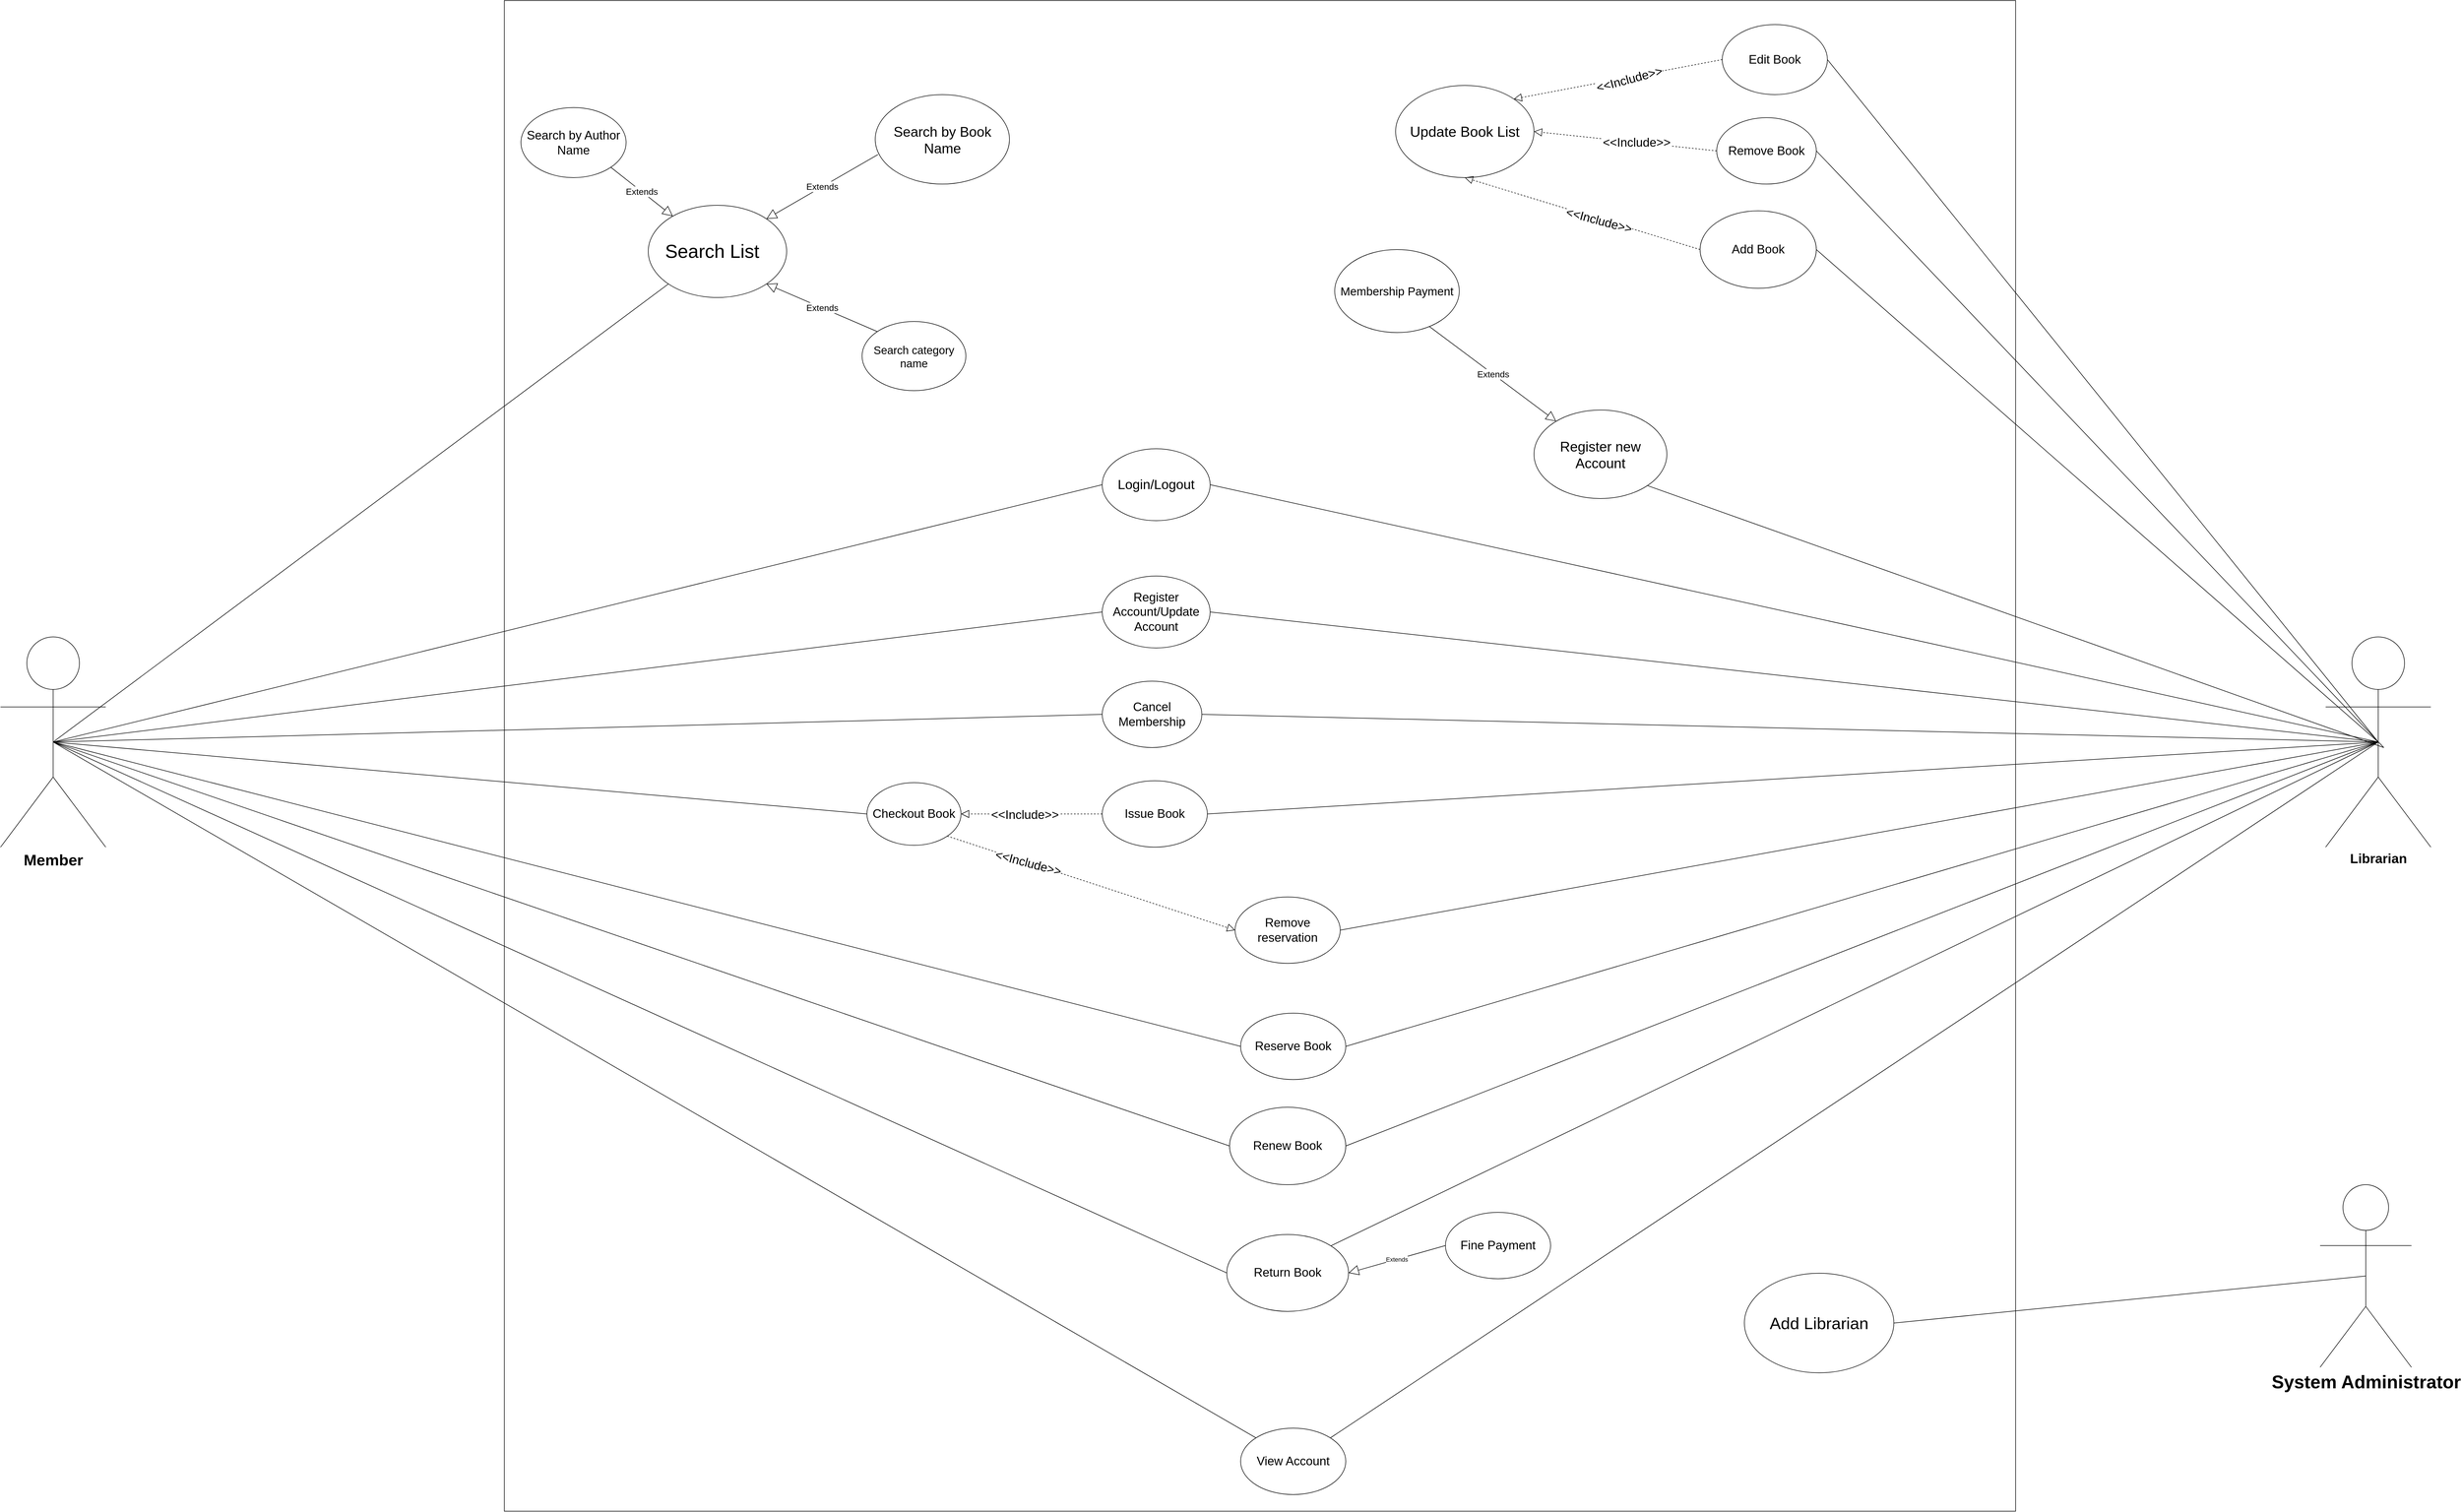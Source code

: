 <mxfile version="14.1.9" type="github">
  <diagram id="9WXSJ_tSiLGIk-T5xh0V" name="Page-2">
    <mxGraphModel dx="5190" dy="3540" grid="1" gridSize="10" guides="1" tooltips="1" connect="1" arrows="1" fold="1" page="1" pageScale="1" pageWidth="850" pageHeight="1100" math="0" shadow="0">
      <root>
        <mxCell id="XzGh2iktV6rj1c8_MEaI-0" />
        <mxCell id="XzGh2iktV6rj1c8_MEaI-1" parent="XzGh2iktV6rj1c8_MEaI-0" />
        <mxCell id="XzGh2iktV6rj1c8_MEaI-44" value="" style="whiteSpace=wrap;html=1;aspect=fixed;fontSize=20;labelBackgroundColor=#007FFF;" parent="XzGh2iktV6rj1c8_MEaI-1" vertex="1">
          <mxGeometry x="450" y="-810" width="2730" height="2730" as="geometry" />
        </mxCell>
        <mxCell id="XzGh2iktV6rj1c8_MEaI-3" value="Edit Book" style="ellipse;whiteSpace=wrap;html=1;fontSize=22;" parent="XzGh2iktV6rj1c8_MEaI-1" vertex="1">
          <mxGeometry x="2650" y="-766.67" width="190" height="126.67" as="geometry" />
        </mxCell>
        <mxCell id="XzGh2iktV6rj1c8_MEaI-4" value="Remove Book" style="ellipse;whiteSpace=wrap;html=1;fontSize=22;" parent="XzGh2iktV6rj1c8_MEaI-1" vertex="1">
          <mxGeometry x="2640" y="-598.33" width="180" height="120" as="geometry" />
        </mxCell>
        <mxCell id="XzGh2iktV6rj1c8_MEaI-5" value="Add Book" style="ellipse;whiteSpace=wrap;html=1;fontSize=22;" parent="XzGh2iktV6rj1c8_MEaI-1" vertex="1">
          <mxGeometry x="2610" y="-430" width="210" height="140" as="geometry" />
        </mxCell>
        <mxCell id="XzGh2iktV6rj1c8_MEaI-18" value="Update Book List" style="ellipse;whiteSpace=wrap;html=1;fontSize=26;" parent="XzGh2iktV6rj1c8_MEaI-1" vertex="1">
          <mxGeometry x="2060" y="-656.67" width="250" height="166.67" as="geometry" />
        </mxCell>
        <mxCell id="XzGh2iktV6rj1c8_MEaI-19" value="" style="endArrow=block;dashed=1;endFill=0;endSize=12;html=1;entryX=1;entryY=0;entryDx=0;entryDy=0;exitX=0;exitY=0.5;exitDx=0;exitDy=0;" parent="XzGh2iktV6rj1c8_MEaI-1" source="XzGh2iktV6rj1c8_MEaI-3" target="XzGh2iktV6rj1c8_MEaI-18" edge="1">
          <mxGeometry x="-460" y="-810" width="160" as="geometry">
            <mxPoint x="2444.68" y="-658" as="sourcePoint" />
            <mxPoint x="2310" y="-610" as="targetPoint" />
          </mxGeometry>
        </mxCell>
        <mxCell id="XzGh2iktV6rj1c8_MEaI-76" value="&amp;lt;&amp;lt;Include&amp;gt;&amp;gt;" style="edgeLabel;html=1;align=center;verticalAlign=middle;resizable=0;points=[];fontSize=22;rotation=-15;" parent="XzGh2iktV6rj1c8_MEaI-19" vertex="1" connectable="0">
          <mxGeometry x="-0.095" y="4" relative="1" as="geometry">
            <mxPoint x="1" as="offset" />
          </mxGeometry>
        </mxCell>
        <mxCell id="XzGh2iktV6rj1c8_MEaI-20" value="" style="endArrow=block;dashed=1;endFill=0;endSize=12;html=1;entryX=0.5;entryY=1;entryDx=0;entryDy=0;exitX=0;exitY=0.5;exitDx=0;exitDy=0;" parent="XzGh2iktV6rj1c8_MEaI-1" source="XzGh2iktV6rj1c8_MEaI-5" target="XzGh2iktV6rj1c8_MEaI-18" edge="1">
          <mxGeometry x="-460" y="-810" width="160" as="geometry">
            <mxPoint x="2440" y="-390" as="sourcePoint" />
            <mxPoint x="2175" y="-382" as="targetPoint" />
          </mxGeometry>
        </mxCell>
        <mxCell id="XzGh2iktV6rj1c8_MEaI-79" value="&amp;lt;&amp;lt;Include&amp;gt;&amp;gt;" style="edgeLabel;html=1;align=center;verticalAlign=middle;resizable=0;points=[];fontSize=22;rotation=15;" parent="XzGh2iktV6rj1c8_MEaI-20" vertex="1" connectable="0">
          <mxGeometry x="-0.14" y="4" relative="1" as="geometry">
            <mxPoint x="1" as="offset" />
          </mxGeometry>
        </mxCell>
        <mxCell id="XzGh2iktV6rj1c8_MEaI-21" value="" style="endArrow=block;dashed=1;endFill=0;endSize=12;html=1;entryX=1;entryY=0.5;entryDx=0;entryDy=0;exitX=0;exitY=0.5;exitDx=0;exitDy=0;" parent="XzGh2iktV6rj1c8_MEaI-1" source="XzGh2iktV6rj1c8_MEaI-4" target="XzGh2iktV6rj1c8_MEaI-18" edge="1">
          <mxGeometry x="-460" y="-810" width="160" as="geometry">
            <mxPoint x="2439.52" y="-530.51" as="sourcePoint" />
            <mxPoint x="2340" y="-530.83" as="targetPoint" />
          </mxGeometry>
        </mxCell>
        <mxCell id="XzGh2iktV6rj1c8_MEaI-78" value="&amp;lt;&amp;lt;Include&amp;gt;&amp;gt;" style="edgeLabel;html=1;align=center;verticalAlign=middle;resizable=0;points=[];fontSize=22;" parent="XzGh2iktV6rj1c8_MEaI-21" vertex="1" connectable="0">
          <mxGeometry x="-0.127" relative="1" as="geometry">
            <mxPoint x="-1" as="offset" />
          </mxGeometry>
        </mxCell>
        <mxCell id="XzGh2iktV6rj1c8_MEaI-22" value="&lt;font style=&quot;font-size: 22px;&quot;&gt;Search by Author Name&lt;/font&gt;" style="ellipse;whiteSpace=wrap;html=1;fontSize=22;" parent="XzGh2iktV6rj1c8_MEaI-1" vertex="1">
          <mxGeometry x="480" y="-616.67" width="190" height="126.67" as="geometry" />
        </mxCell>
        <mxCell id="XzGh2iktV6rj1c8_MEaI-23" value="" style="ellipse;whiteSpace=wrap;html=1;fontSize=15;" parent="XzGh2iktV6rj1c8_MEaI-1" vertex="1">
          <mxGeometry x="710" y="-440" width="250" height="166.67" as="geometry" />
        </mxCell>
        <mxCell id="XzGh2iktV6rj1c8_MEaI-24" value="&lt;font style=&quot;font-size: 25px;&quot;&gt;Search by Book Name&lt;/font&gt;" style="ellipse;whiteSpace=wrap;html=1;fontSize=25;" parent="XzGh2iktV6rj1c8_MEaI-1" vertex="1">
          <mxGeometry x="1120" y="-640" width="242.5" height="161.67" as="geometry" />
        </mxCell>
        <mxCell id="XzGh2iktV6rj1c8_MEaI-25" value="Search category name" style="ellipse;whiteSpace=wrap;html=1;fontSize=20;" parent="XzGh2iktV6rj1c8_MEaI-1" vertex="1">
          <mxGeometry x="1096.25" y="-230" width="187.5" height="125" as="geometry" />
        </mxCell>
        <mxCell id="XzGh2iktV6rj1c8_MEaI-26" value="&lt;font style=&quot;font-size: 16px&quot;&gt;Extends&lt;/font&gt;" style="endArrow=block;endSize=16;endFill=0;html=1;exitX=0;exitY=0;exitDx=0;exitDy=0;entryX=1;entryY=1;entryDx=0;entryDy=0;" parent="XzGh2iktV6rj1c8_MEaI-1" source="XzGh2iktV6rj1c8_MEaI-25" target="XzGh2iktV6rj1c8_MEaI-23" edge="1">
          <mxGeometry x="-460" y="-810" width="160" as="geometry">
            <mxPoint x="990" y="-365" as="sourcePoint" />
            <mxPoint x="1150" y="-365" as="targetPoint" />
          </mxGeometry>
        </mxCell>
        <mxCell id="XzGh2iktV6rj1c8_MEaI-27" value="&lt;font style=&quot;font-size: 16px&quot;&gt;Extends&lt;/font&gt;" style="endArrow=block;endSize=16;endFill=0;html=1;exitX=0.02;exitY=0.67;exitDx=0;exitDy=0;entryX=1;entryY=0;entryDx=0;entryDy=0;exitPerimeter=0;" parent="XzGh2iktV6rj1c8_MEaI-1" source="XzGh2iktV6rj1c8_MEaI-24" target="XzGh2iktV6rj1c8_MEaI-23" edge="1">
          <mxGeometry x="-460" y="-810" width="160" as="geometry">
            <mxPoint x="983.937" y="-434.995" as="sourcePoint" />
            <mxPoint x="890.003" y="-514.285" as="targetPoint" />
          </mxGeometry>
        </mxCell>
        <mxCell id="XzGh2iktV6rj1c8_MEaI-28" value="&lt;font style=&quot;font-size: 16px&quot;&gt;Extends&lt;/font&gt;" style="endArrow=block;endSize=16;endFill=0;html=1;exitX=1;exitY=1;exitDx=0;exitDy=0;" parent="XzGh2iktV6rj1c8_MEaI-1" source="XzGh2iktV6rj1c8_MEaI-22" target="XzGh2iktV6rj1c8_MEaI-23" edge="1">
          <mxGeometry x="-460" y="-810" width="160" as="geometry">
            <mxPoint x="910" y="-505" as="sourcePoint" />
            <mxPoint x="805.033" y="-467.355" as="targetPoint" />
          </mxGeometry>
        </mxCell>
        <mxCell id="XzGh2iktV6rj1c8_MEaI-29" value="Register new Account" style="ellipse;whiteSpace=wrap;html=1;fontSize=25;" parent="XzGh2iktV6rj1c8_MEaI-1" vertex="1">
          <mxGeometry x="2310" y="-70" width="240" height="160" as="geometry" />
        </mxCell>
        <mxCell id="XzGh2iktV6rj1c8_MEaI-31" value="Membership Payment" style="ellipse;whiteSpace=wrap;html=1;fontSize=21;" parent="XzGh2iktV6rj1c8_MEaI-1" vertex="1">
          <mxGeometry x="1950" y="-360" width="225" height="150" as="geometry" />
        </mxCell>
        <mxCell id="XzGh2iktV6rj1c8_MEaI-33" value="&lt;font style=&quot;font-size: 16px&quot;&gt;Extends&lt;/font&gt;" style="endArrow=block;endSize=16;endFill=0;html=1;exitX=0.76;exitY=0.927;exitDx=0;exitDy=0;exitPerimeter=0;" parent="XzGh2iktV6rj1c8_MEaI-1" source="XzGh2iktV6rj1c8_MEaI-31" target="XzGh2iktV6rj1c8_MEaI-29" edge="1">
          <mxGeometry x="-460" y="-810" width="160" as="geometry">
            <mxPoint x="2162.955" y="-154.69" as="sourcePoint" />
            <mxPoint x="2350.0" y="-70" as="targetPoint" />
          </mxGeometry>
        </mxCell>
        <mxCell id="XzGh2iktV6rj1c8_MEaI-34" value="Login/Logout" style="ellipse;whiteSpace=wrap;html=1;fontSize=24;" parent="XzGh2iktV6rj1c8_MEaI-1" vertex="1">
          <mxGeometry x="1530" width="195" height="130" as="geometry" />
        </mxCell>
        <mxCell id="XzGh2iktV6rj1c8_MEaI-35" value="Register Account/Update Account" style="ellipse;whiteSpace=wrap;html=1;fontSize=22;" parent="XzGh2iktV6rj1c8_MEaI-1" vertex="1">
          <mxGeometry x="1530" y="230" width="195" height="130" as="geometry" />
        </mxCell>
        <mxCell id="XzGh2iktV6rj1c8_MEaI-36" value="Cancel Membership" style="ellipse;whiteSpace=wrap;html=1;fontSize=22;" parent="XzGh2iktV6rj1c8_MEaI-1" vertex="1">
          <mxGeometry x="1530" y="420" width="180" height="120" as="geometry" />
        </mxCell>
        <mxCell id="XzGh2iktV6rj1c8_MEaI-37" value="Issue Book" style="ellipse;whiteSpace=wrap;html=1;fontSize=22;" parent="XzGh2iktV6rj1c8_MEaI-1" vertex="1">
          <mxGeometry x="1530" y="600" width="190" height="120" as="geometry" />
        </mxCell>
        <mxCell id="XzGh2iktV6rj1c8_MEaI-38" value="Checkout Book" style="ellipse;whiteSpace=wrap;html=1;fontSize=22;" parent="XzGh2iktV6rj1c8_MEaI-1" vertex="1">
          <mxGeometry x="1105" y="603.34" width="170" height="113.33" as="geometry" />
        </mxCell>
        <mxCell id="XzGh2iktV6rj1c8_MEaI-39" value="Remove reservation" style="ellipse;whiteSpace=wrap;html=1;fontSize=22;" parent="XzGh2iktV6rj1c8_MEaI-1" vertex="1">
          <mxGeometry x="1770" y="810" width="190" height="120" as="geometry" />
        </mxCell>
        <mxCell id="XzGh2iktV6rj1c8_MEaI-40" value="Reserve Book" style="ellipse;whiteSpace=wrap;html=1;fontSize=22;" parent="XzGh2iktV6rj1c8_MEaI-1" vertex="1">
          <mxGeometry x="1780" y="1020" width="190" height="120" as="geometry" />
        </mxCell>
        <mxCell id="XzGh2iktV6rj1c8_MEaI-41" value="Renew Book" style="ellipse;whiteSpace=wrap;html=1;fontSize=22;" parent="XzGh2iktV6rj1c8_MEaI-1" vertex="1">
          <mxGeometry x="1760" y="1190" width="210" height="140" as="geometry" />
        </mxCell>
        <mxCell id="XzGh2iktV6rj1c8_MEaI-42" value="Return Book" style="ellipse;whiteSpace=wrap;html=1;fontSize=22;" parent="XzGh2iktV6rj1c8_MEaI-1" vertex="1">
          <mxGeometry x="1755" y="1420" width="220" height="138.95" as="geometry" />
        </mxCell>
        <mxCell id="XzGh2iktV6rj1c8_MEaI-43" value="View Account" style="ellipse;whiteSpace=wrap;html=1;fontSize=22;" parent="XzGh2iktV6rj1c8_MEaI-1" vertex="1">
          <mxGeometry x="1780" y="1770" width="190" height="120" as="geometry" />
        </mxCell>
        <mxCell id="XzGh2iktV6rj1c8_MEaI-45" value="&lt;font style=&quot;font-size: 28px&quot;&gt;&lt;b&gt;Member&lt;br&gt;&lt;/b&gt;&lt;/font&gt;" style="shape=umlActor;verticalLabelPosition=bottom;verticalAlign=top;html=1;outlineConnect=0;" parent="XzGh2iktV6rj1c8_MEaI-1" vertex="1">
          <mxGeometry x="-460" y="340" width="190" height="380" as="geometry" />
        </mxCell>
        <mxCell id="XzGh2iktV6rj1c8_MEaI-46" value="&lt;font style=&quot;font-size: 24px&quot;&gt;&lt;b&gt;Librarian&lt;/b&gt;&lt;/font&gt;" style="shape=umlActor;verticalLabelPosition=bottom;verticalAlign=top;html=1;outlineConnect=0;" parent="XzGh2iktV6rj1c8_MEaI-1" vertex="1">
          <mxGeometry x="3740" y="340" width="190" height="380" as="geometry" />
        </mxCell>
        <mxCell id="XzGh2iktV6rj1c8_MEaI-47" value="" style="endArrow=block;dashed=1;endFill=0;endSize=12;html=1;entryX=1;entryY=0.5;entryDx=0;entryDy=0;exitX=0;exitY=0.5;exitDx=0;exitDy=0;" parent="XzGh2iktV6rj1c8_MEaI-1" source="XzGh2iktV6rj1c8_MEaI-37" target="XzGh2iktV6rj1c8_MEaI-38" edge="1">
          <mxGeometry x="-460" y="-810" width="160" as="geometry">
            <mxPoint x="1390" y="760" as="sourcePoint" />
            <mxPoint x="1550" y="760" as="targetPoint" />
          </mxGeometry>
        </mxCell>
        <mxCell id="XzGh2iktV6rj1c8_MEaI-80" value="&amp;lt;&amp;lt;Include&amp;gt;&amp;gt;" style="edgeLabel;html=1;align=center;verticalAlign=middle;resizable=0;points=[];fontSize=22;" parent="XzGh2iktV6rj1c8_MEaI-47" vertex="1" connectable="0">
          <mxGeometry x="0.323" y="2" relative="1" as="geometry">
            <mxPoint x="28.33" as="offset" />
          </mxGeometry>
        </mxCell>
        <mxCell id="XzGh2iktV6rj1c8_MEaI-49" value="" style="endArrow=none;html=1;entryX=1;entryY=0.5;entryDx=0;entryDy=0;exitX=0.5;exitY=0.5;exitDx=0;exitDy=0;exitPerimeter=0;" parent="XzGh2iktV6rj1c8_MEaI-1" source="XzGh2iktV6rj1c8_MEaI-46" target="XzGh2iktV6rj1c8_MEaI-39" edge="1">
          <mxGeometry x="-460" y="-810" width="50" height="50" as="geometry">
            <mxPoint x="2200" y="1100" as="sourcePoint" />
            <mxPoint x="2250" y="1050" as="targetPoint" />
          </mxGeometry>
        </mxCell>
        <mxCell id="XzGh2iktV6rj1c8_MEaI-50" value="" style="endArrow=none;html=1;entryX=1;entryY=0.5;entryDx=0;entryDy=0;exitX=0.5;exitY=0.5;exitDx=0;exitDy=0;exitPerimeter=0;" parent="XzGh2iktV6rj1c8_MEaI-1" source="XzGh2iktV6rj1c8_MEaI-46" edge="1">
          <mxGeometry x="-460" y="-810" width="50" height="50" as="geometry">
            <mxPoint x="3845" y="740" as="sourcePoint" />
            <mxPoint x="1970" y="1080" as="targetPoint" />
          </mxGeometry>
        </mxCell>
        <mxCell id="XzGh2iktV6rj1c8_MEaI-51" value="" style="endArrow=none;html=1;entryX=1;entryY=0.5;entryDx=0;entryDy=0;exitX=0.5;exitY=0.5;exitDx=0;exitDy=0;exitPerimeter=0;" parent="XzGh2iktV6rj1c8_MEaI-1" source="XzGh2iktV6rj1c8_MEaI-46" target="XzGh2iktV6rj1c8_MEaI-41" edge="1">
          <mxGeometry x="-460" y="-810" width="50" height="50" as="geometry">
            <mxPoint x="3845" y="540" as="sourcePoint" />
            <mxPoint x="1980" y="1090" as="targetPoint" />
          </mxGeometry>
        </mxCell>
        <mxCell id="XzGh2iktV6rj1c8_MEaI-52" value="" style="endArrow=none;html=1;entryX=1;entryY=0;entryDx=0;entryDy=0;exitX=0.5;exitY=0.5;exitDx=0;exitDy=0;exitPerimeter=0;" parent="XzGh2iktV6rj1c8_MEaI-1" source="XzGh2iktV6rj1c8_MEaI-46" target="XzGh2iktV6rj1c8_MEaI-42" edge="1">
          <mxGeometry x="-460" y="-810" width="50" height="50" as="geometry">
            <mxPoint x="3845" y="540" as="sourcePoint" />
            <mxPoint x="1980" y="1270" as="targetPoint" />
          </mxGeometry>
        </mxCell>
        <mxCell id="XzGh2iktV6rj1c8_MEaI-53" value="" style="endArrow=none;html=1;entryX=1;entryY=0;entryDx=0;entryDy=0;exitX=0.5;exitY=0.5;exitDx=0;exitDy=0;exitPerimeter=0;" parent="XzGh2iktV6rj1c8_MEaI-1" source="XzGh2iktV6rj1c8_MEaI-46" target="XzGh2iktV6rj1c8_MEaI-43" edge="1">
          <mxGeometry x="-460" y="-810" width="50" height="50" as="geometry">
            <mxPoint x="3845" y="540" as="sourcePoint" />
            <mxPoint x="1952.175" y="1457.574" as="targetPoint" />
          </mxGeometry>
        </mxCell>
        <mxCell id="XzGh2iktV6rj1c8_MEaI-54" value="" style="endArrow=none;html=1;entryX=1;entryY=0.5;entryDx=0;entryDy=0;exitX=0.5;exitY=0.5;exitDx=0;exitDy=0;exitPerimeter=0;" parent="XzGh2iktV6rj1c8_MEaI-1" source="XzGh2iktV6rj1c8_MEaI-46" target="XzGh2iktV6rj1c8_MEaI-34" edge="1">
          <mxGeometry x="-460" y="-810" width="50" height="50" as="geometry">
            <mxPoint x="3845" y="540" as="sourcePoint" />
            <mxPoint x="1970" y="880" as="targetPoint" />
          </mxGeometry>
        </mxCell>
        <mxCell id="XzGh2iktV6rj1c8_MEaI-55" value="" style="endArrow=none;html=1;entryX=1;entryY=0.5;entryDx=0;entryDy=0;exitX=0.5;exitY=0.5;exitDx=0;exitDy=0;exitPerimeter=0;" parent="XzGh2iktV6rj1c8_MEaI-1" source="XzGh2iktV6rj1c8_MEaI-46" target="XzGh2iktV6rj1c8_MEaI-35" edge="1">
          <mxGeometry x="-460" y="-810" width="50" height="50" as="geometry">
            <mxPoint x="3845" y="540" as="sourcePoint" />
            <mxPoint x="1740" y="145" as="targetPoint" />
          </mxGeometry>
        </mxCell>
        <mxCell id="XzGh2iktV6rj1c8_MEaI-56" value="" style="endArrow=none;html=1;entryX=1;entryY=0.5;entryDx=0;entryDy=0;exitX=0.5;exitY=0.5;exitDx=0;exitDy=0;exitPerimeter=0;" parent="XzGh2iktV6rj1c8_MEaI-1" source="XzGh2iktV6rj1c8_MEaI-46" target="XzGh2iktV6rj1c8_MEaI-36" edge="1">
          <mxGeometry x="-460" y="-810" width="50" height="50" as="geometry">
            <mxPoint x="3845" y="540" as="sourcePoint" />
            <mxPoint x="1735" y="305" as="targetPoint" />
          </mxGeometry>
        </mxCell>
        <mxCell id="XzGh2iktV6rj1c8_MEaI-57" value="" style="endArrow=none;html=1;entryX=1;entryY=0.5;entryDx=0;entryDy=0;exitX=0.5;exitY=0.5;exitDx=0;exitDy=0;exitPerimeter=0;" parent="XzGh2iktV6rj1c8_MEaI-1" source="XzGh2iktV6rj1c8_MEaI-46" target="XzGh2iktV6rj1c8_MEaI-37" edge="1">
          <mxGeometry x="-460" y="-810" width="50" height="50" as="geometry">
            <mxPoint x="3845" y="540" as="sourcePoint" />
            <mxPoint x="1720" y="490" as="targetPoint" />
          </mxGeometry>
        </mxCell>
        <mxCell id="XzGh2iktV6rj1c8_MEaI-58" value="" style="endArrow=none;html=1;entryX=1;entryY=1;entryDx=0;entryDy=0;exitX=0.5;exitY=0.5;exitDx=0;exitDy=0;exitPerimeter=0;" parent="XzGh2iktV6rj1c8_MEaI-1" target="XzGh2iktV6rj1c8_MEaI-29" edge="1">
          <mxGeometry x="-460" y="-810" width="50" height="50" as="geometry">
            <mxPoint x="3845" y="540.0" as="sourcePoint" />
            <mxPoint x="1740.0" y="145" as="targetPoint" />
          </mxGeometry>
        </mxCell>
        <mxCell id="XzGh2iktV6rj1c8_MEaI-59" value="" style="endArrow=none;html=1;entryX=1;entryY=0.5;entryDx=0;entryDy=0;exitX=0.5;exitY=0.5;exitDx=0;exitDy=0;exitPerimeter=0;" parent="XzGh2iktV6rj1c8_MEaI-1" source="XzGh2iktV6rj1c8_MEaI-46" target="XzGh2iktV6rj1c8_MEaI-5" edge="1">
          <mxGeometry x="-460" y="-810" width="50" height="50" as="geometry">
            <mxPoint x="3855.0" y="550.0" as="sourcePoint" />
            <mxPoint x="2730.318" y="54.234" as="targetPoint" />
          </mxGeometry>
        </mxCell>
        <mxCell id="XzGh2iktV6rj1c8_MEaI-60" value="" style="endArrow=none;html=1;entryX=1;entryY=0.5;entryDx=0;entryDy=0;exitX=0.5;exitY=0.5;exitDx=0;exitDy=0;exitPerimeter=0;" parent="XzGh2iktV6rj1c8_MEaI-1" target="XzGh2iktV6rj1c8_MEaI-4" edge="1">
          <mxGeometry x="-460" y="-810" width="50" height="50" as="geometry">
            <mxPoint x="3845" y="540.0" as="sourcePoint" />
            <mxPoint x="2790" y="-380" as="targetPoint" />
          </mxGeometry>
        </mxCell>
        <mxCell id="XzGh2iktV6rj1c8_MEaI-61" value="" style="endArrow=none;html=1;entryX=1;entryY=0.5;entryDx=0;entryDy=0;exitX=0.5;exitY=0.5;exitDx=0;exitDy=0;exitPerimeter=0;" parent="XzGh2iktV6rj1c8_MEaI-1" source="XzGh2iktV6rj1c8_MEaI-46" target="XzGh2iktV6rj1c8_MEaI-3" edge="1">
          <mxGeometry x="-460" y="-810" width="50" height="50" as="geometry">
            <mxPoint x="3855.0" y="550.0" as="sourcePoint" />
            <mxPoint x="2790" y="-520" as="targetPoint" />
          </mxGeometry>
        </mxCell>
        <mxCell id="XzGh2iktV6rj1c8_MEaI-62" value="" style="endArrow=none;html=1;exitX=0.5;exitY=0.5;exitDx=0;exitDy=0;exitPerimeter=0;entryX=0;entryY=1;entryDx=0;entryDy=0;" parent="XzGh2iktV6rj1c8_MEaI-1" source="XzGh2iktV6rj1c8_MEaI-45" target="XzGh2iktV6rj1c8_MEaI-23" edge="1">
          <mxGeometry x="-460" y="-810" width="50" height="50" as="geometry">
            <mxPoint x="530" y="420" as="sourcePoint" />
            <mxPoint x="580" y="370" as="targetPoint" />
          </mxGeometry>
        </mxCell>
        <mxCell id="XzGh2iktV6rj1c8_MEaI-63" value="" style="endArrow=none;html=1;exitX=0.5;exitY=0.5;exitDx=0;exitDy=0;exitPerimeter=0;entryX=0;entryY=0.5;entryDx=0;entryDy=0;" parent="XzGh2iktV6rj1c8_MEaI-1" source="XzGh2iktV6rj1c8_MEaI-45" target="XzGh2iktV6rj1c8_MEaI-34" edge="1">
          <mxGeometry x="-460" y="-810" width="50" height="50" as="geometry">
            <mxPoint x="-355" y="540.0" as="sourcePoint" />
            <mxPoint x="970" y="-215" as="targetPoint" />
          </mxGeometry>
        </mxCell>
        <mxCell id="XzGh2iktV6rj1c8_MEaI-64" value="" style="endArrow=none;html=1;exitX=0.5;exitY=0.5;exitDx=0;exitDy=0;exitPerimeter=0;entryX=0;entryY=0.5;entryDx=0;entryDy=0;" parent="XzGh2iktV6rj1c8_MEaI-1" source="XzGh2iktV6rj1c8_MEaI-45" target="XzGh2iktV6rj1c8_MEaI-35" edge="1">
          <mxGeometry x="-460" y="-810" width="50" height="50" as="geometry">
            <mxPoint x="-345" y="550.0" as="sourcePoint" />
            <mxPoint x="1545.0" y="145" as="targetPoint" />
          </mxGeometry>
        </mxCell>
        <mxCell id="XzGh2iktV6rj1c8_MEaI-65" value="" style="endArrow=none;html=1;exitX=0.5;exitY=0.5;exitDx=0;exitDy=0;exitPerimeter=0;entryX=0;entryY=0.5;entryDx=0;entryDy=0;" parent="XzGh2iktV6rj1c8_MEaI-1" source="XzGh2iktV6rj1c8_MEaI-45" target="XzGh2iktV6rj1c8_MEaI-36" edge="1">
          <mxGeometry x="-460" y="-810" width="50" height="50" as="geometry">
            <mxPoint x="-335" y="560.0" as="sourcePoint" />
            <mxPoint x="1540.0" y="305" as="targetPoint" />
          </mxGeometry>
        </mxCell>
        <mxCell id="XzGh2iktV6rj1c8_MEaI-66" value="" style="endArrow=none;html=1;exitX=0.5;exitY=0.5;exitDx=0;exitDy=0;exitPerimeter=0;entryX=0;entryY=0.5;entryDx=0;entryDy=0;" parent="XzGh2iktV6rj1c8_MEaI-1" source="XzGh2iktV6rj1c8_MEaI-45" target="XzGh2iktV6rj1c8_MEaI-38" edge="1">
          <mxGeometry x="-460" y="-810" width="50" height="50" as="geometry">
            <mxPoint x="-325" y="570.0" as="sourcePoint" />
            <mxPoint x="1540" y="490.0" as="targetPoint" />
          </mxGeometry>
        </mxCell>
        <mxCell id="XzGh2iktV6rj1c8_MEaI-67" value="" style="endArrow=block;dashed=1;endFill=0;endSize=12;html=1;entryX=0;entryY=0.5;entryDx=0;entryDy=0;exitX=1;exitY=1;exitDx=0;exitDy=0;" parent="XzGh2iktV6rj1c8_MEaI-1" source="XzGh2iktV6rj1c8_MEaI-38" target="XzGh2iktV6rj1c8_MEaI-39" edge="1">
          <mxGeometry x="-460" y="-810" width="160" as="geometry">
            <mxPoint x="940" y="770" as="sourcePoint" />
            <mxPoint x="1100" y="770" as="targetPoint" />
          </mxGeometry>
        </mxCell>
        <mxCell id="XzGh2iktV6rj1c8_MEaI-81" value="&amp;lt;&amp;lt;Include&amp;gt;&amp;gt;" style="edgeLabel;html=1;align=center;verticalAlign=middle;resizable=0;points=[];fontSize=22;rotation=15;" parent="XzGh2iktV6rj1c8_MEaI-67" vertex="1" connectable="0">
          <mxGeometry x="-0.438" y="-1" relative="1" as="geometry">
            <mxPoint as="offset" />
          </mxGeometry>
        </mxCell>
        <mxCell id="XzGh2iktV6rj1c8_MEaI-68" value="" style="endArrow=none;html=1;exitX=0.5;exitY=0.5;exitDx=0;exitDy=0;exitPerimeter=0;entryX=0;entryY=0.5;entryDx=0;entryDy=0;" parent="XzGh2iktV6rj1c8_MEaI-1" source="XzGh2iktV6rj1c8_MEaI-45" target="XzGh2iktV6rj1c8_MEaI-40" edge="1">
          <mxGeometry x="-460" y="-810" width="50" height="50" as="geometry">
            <mxPoint x="-355" y="540.0" as="sourcePoint" />
            <mxPoint x="1115.0" y="670.005" as="targetPoint" />
          </mxGeometry>
        </mxCell>
        <mxCell id="XzGh2iktV6rj1c8_MEaI-69" value="" style="endArrow=none;html=1;exitX=0.5;exitY=0.5;exitDx=0;exitDy=0;exitPerimeter=0;entryX=0;entryY=0.5;entryDx=0;entryDy=0;" parent="XzGh2iktV6rj1c8_MEaI-1" source="XzGh2iktV6rj1c8_MEaI-45" target="XzGh2iktV6rj1c8_MEaI-41" edge="1">
          <mxGeometry x="-460" y="-810" width="50" height="50" as="geometry">
            <mxPoint x="-345" y="550.0" as="sourcePoint" />
            <mxPoint x="1790" y="1090" as="targetPoint" />
          </mxGeometry>
        </mxCell>
        <mxCell id="XzGh2iktV6rj1c8_MEaI-70" value="" style="endArrow=none;html=1;exitX=0.5;exitY=0.5;exitDx=0;exitDy=0;exitPerimeter=0;entryX=0;entryY=0.5;entryDx=0;entryDy=0;" parent="XzGh2iktV6rj1c8_MEaI-1" source="XzGh2iktV6rj1c8_MEaI-45" target="XzGh2iktV6rj1c8_MEaI-42" edge="1">
          <mxGeometry x="-460" y="-810" width="50" height="50" as="geometry">
            <mxPoint x="-335" y="560.0" as="sourcePoint" />
            <mxPoint x="1770" y="1270" as="targetPoint" />
          </mxGeometry>
        </mxCell>
        <mxCell id="XzGh2iktV6rj1c8_MEaI-71" value="" style="endArrow=none;html=1;exitX=0.5;exitY=0.5;exitDx=0;exitDy=0;exitPerimeter=0;entryX=0;entryY=0;entryDx=0;entryDy=0;" parent="XzGh2iktV6rj1c8_MEaI-1" source="XzGh2iktV6rj1c8_MEaI-45" target="XzGh2iktV6rj1c8_MEaI-43" edge="1">
          <mxGeometry x="-460" y="-810" width="50" height="50" as="geometry">
            <mxPoint x="-325" y="570.0" as="sourcePoint" />
            <mxPoint x="1790" y="1500" as="targetPoint" />
          </mxGeometry>
        </mxCell>
        <mxCell id="XzGh2iktV6rj1c8_MEaI-72" value="Fine Payment" style="ellipse;whiteSpace=wrap;html=1;direction=east;fontSize=22;" parent="XzGh2iktV6rj1c8_MEaI-1" vertex="1">
          <mxGeometry x="2150" y="1380" width="190" height="120" as="geometry" />
        </mxCell>
        <mxCell id="XzGh2iktV6rj1c8_MEaI-73" value="Extends" style="endArrow=block;endSize=16;endFill=0;html=1;entryX=1;entryY=0.5;entryDx=0;entryDy=0;exitX=0;exitY=0.5;exitDx=0;exitDy=0;" parent="XzGh2iktV6rj1c8_MEaI-1" source="XzGh2iktV6rj1c8_MEaI-72" target="XzGh2iktV6rj1c8_MEaI-42" edge="1">
          <mxGeometry x="-460" y="-810" width="160" as="geometry">
            <mxPoint x="1820" y="1490" as="sourcePoint" />
            <mxPoint x="1980" y="1490" as="targetPoint" />
          </mxGeometry>
        </mxCell>
        <mxCell id="XzGh2iktV6rj1c8_MEaI-74" value="&lt;font style=&quot;font-size: 34px&quot;&gt;Search List&lt;/font&gt;" style="text;html=1;resizable=0;autosize=1;align=center;verticalAlign=middle;points=[];fillColor=none;strokeColor=none;rounded=0;fontSize=24;" parent="XzGh2iktV6rj1c8_MEaI-1" vertex="1">
          <mxGeometry x="730" y="-376.66" width="190" height="40" as="geometry" />
        </mxCell>
        <mxCell id="XzGh2iktV6rj1c8_MEaI-82" value="System Administrator" style="shape=umlActor;verticalLabelPosition=bottom;verticalAlign=top;html=1;fontSize=33;fontStyle=1" parent="XzGh2iktV6rj1c8_MEaI-1" vertex="1">
          <mxGeometry x="3730" y="1330" width="165" height="330" as="geometry" />
        </mxCell>
        <mxCell id="XzGh2iktV6rj1c8_MEaI-83" value="&lt;font style=&quot;font-size: 30px&quot;&gt;Add Librarian&lt;/font&gt;" style="ellipse;whiteSpace=wrap;html=1;fontSize=22;" parent="XzGh2iktV6rj1c8_MEaI-1" vertex="1">
          <mxGeometry x="2690" y="1490" width="270" height="180" as="geometry" />
        </mxCell>
        <mxCell id="XzGh2iktV6rj1c8_MEaI-84" value="" style="endArrow=none;html=1;fontSize=22;entryX=0.5;entryY=0.5;entryDx=0;entryDy=0;entryPerimeter=0;exitX=1;exitY=0.5;exitDx=0;exitDy=0;" parent="XzGh2iktV6rj1c8_MEaI-1" source="XzGh2iktV6rj1c8_MEaI-83" target="XzGh2iktV6rj1c8_MEaI-82" edge="1">
          <mxGeometry x="-460" y="-810" width="50" height="50" as="geometry">
            <mxPoint x="2820" y="1520" as="sourcePoint" />
            <mxPoint x="2870" y="1470" as="targetPoint" />
          </mxGeometry>
        </mxCell>
      </root>
    </mxGraphModel>
  </diagram>
</mxfile>
